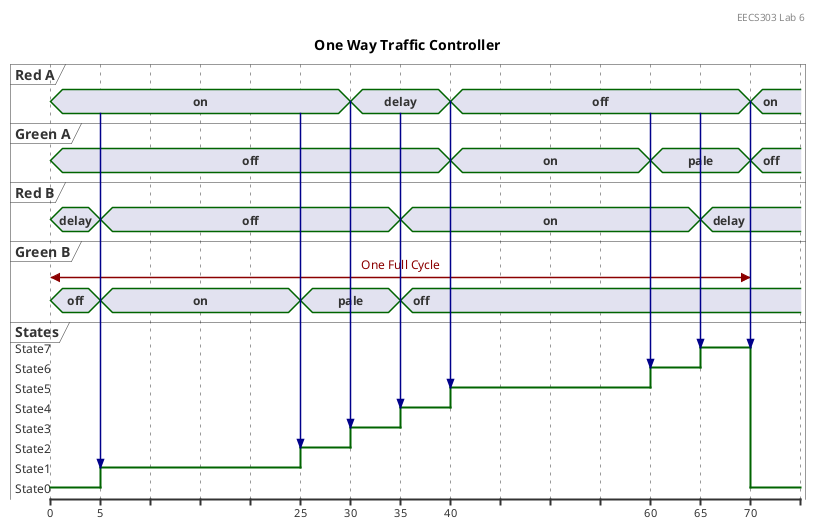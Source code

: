 @startuml

Title One Way Traffic Controller
header: EECS303 Lab 6

concise "Red A" as ra
concise "Green A" as ga
concise "Red B" as rb
concise "Green B" as gb

@0 <-> @70 : One Full Cycle

robust "States" as s

@0
ra is on
ga is off
rb is delay
gb is off
s is State0

@5
rb is off
gb is on
ra -> s
s is State1

@25
gb is pale
ra -> s
s is State2

@30
ra is delay
ra -> s
s is State3

@35
rb is on
gb is off
ra -> s
s is State4

@40
ra is off
ga is on
ra -> s
s is State5

@60
ga is pale
ra -> s
s is State6

@65
rb is delay
ra -> s
s is State7

@70
ra is on
ga is off
ra -> s
s is State0

@enduml